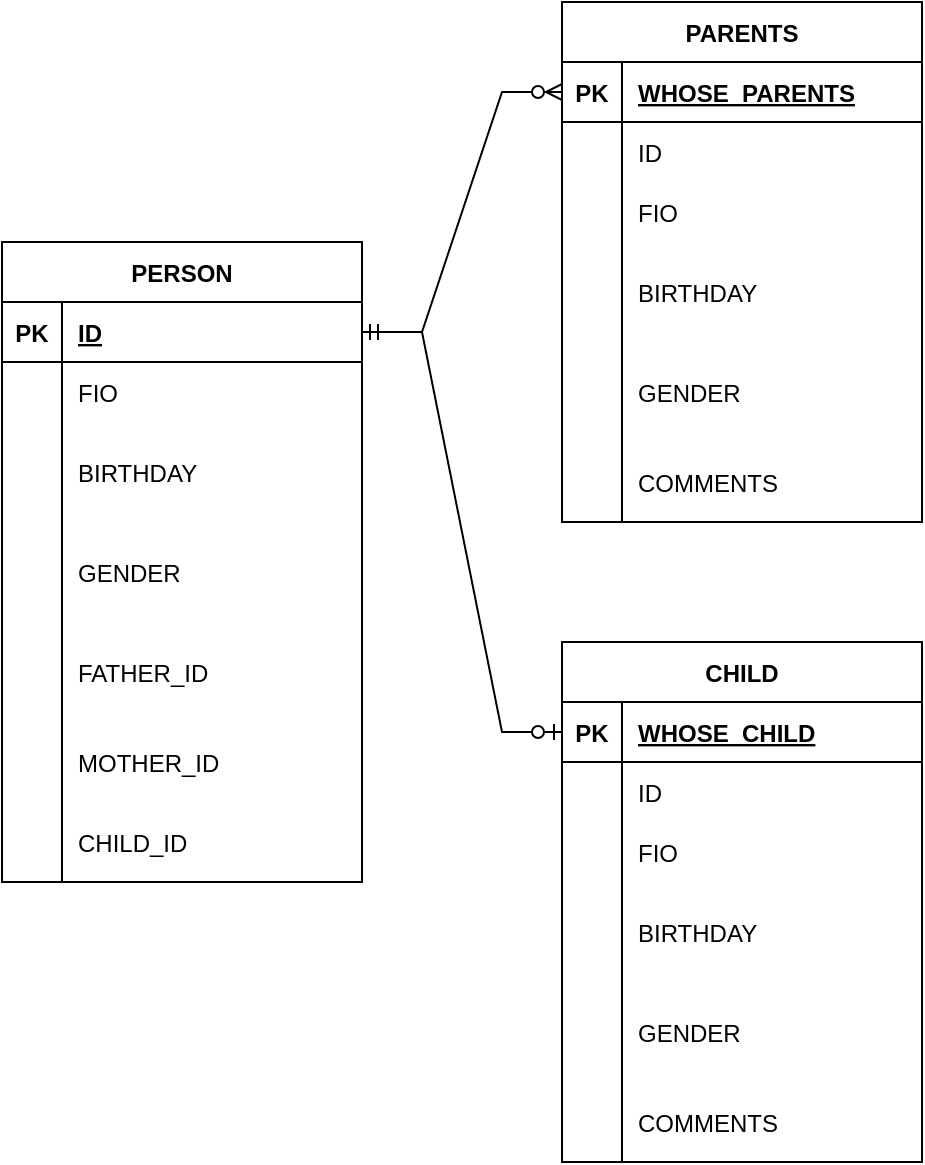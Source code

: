 <mxfile version="20.8.20" type="device"><diagram name="Страница 1" id="CybMoR564cBt2oMNJJgt"><mxGraphModel dx="1434" dy="764" grid="1" gridSize="10" guides="1" tooltips="1" connect="1" arrows="1" fold="1" page="1" pageScale="1" pageWidth="827" pageHeight="1169" math="0" shadow="0"><root><mxCell id="0"/><mxCell id="1" parent="0"/><mxCell id="RxfUS9SnAvrT3dDrPBcS-1" value="PERSON" style="shape=table;startSize=30;container=1;collapsible=1;childLayout=tableLayout;fixedRows=1;rowLines=0;fontStyle=1;align=center;resizeLast=1;" vertex="1" parent="1"><mxGeometry x="200" y="200" width="180" height="320" as="geometry"/></mxCell><mxCell id="RxfUS9SnAvrT3dDrPBcS-2" value="" style="shape=tableRow;horizontal=0;startSize=0;swimlaneHead=0;swimlaneBody=0;fillColor=none;collapsible=0;dropTarget=0;points=[[0,0.5],[1,0.5]];portConstraint=eastwest;top=0;left=0;right=0;bottom=1;" vertex="1" parent="RxfUS9SnAvrT3dDrPBcS-1"><mxGeometry y="30" width="180" height="30" as="geometry"/></mxCell><mxCell id="RxfUS9SnAvrT3dDrPBcS-3" value="PK" style="shape=partialRectangle;connectable=0;fillColor=none;top=0;left=0;bottom=0;right=0;fontStyle=1;overflow=hidden;" vertex="1" parent="RxfUS9SnAvrT3dDrPBcS-2"><mxGeometry width="30" height="30" as="geometry"><mxRectangle width="30" height="30" as="alternateBounds"/></mxGeometry></mxCell><mxCell id="RxfUS9SnAvrT3dDrPBcS-4" value="ID" style="shape=partialRectangle;connectable=0;fillColor=none;top=0;left=0;bottom=0;right=0;align=left;spacingLeft=6;fontStyle=5;overflow=hidden;" vertex="1" parent="RxfUS9SnAvrT3dDrPBcS-2"><mxGeometry x="30" width="150" height="30" as="geometry"><mxRectangle width="150" height="30" as="alternateBounds"/></mxGeometry></mxCell><mxCell id="RxfUS9SnAvrT3dDrPBcS-5" value="" style="shape=tableRow;horizontal=0;startSize=0;swimlaneHead=0;swimlaneBody=0;fillColor=none;collapsible=0;dropTarget=0;points=[[0,0.5],[1,0.5]];portConstraint=eastwest;top=0;left=0;right=0;bottom=0;" vertex="1" parent="RxfUS9SnAvrT3dDrPBcS-1"><mxGeometry y="60" width="180" height="30" as="geometry"/></mxCell><mxCell id="RxfUS9SnAvrT3dDrPBcS-6" value="" style="shape=partialRectangle;connectable=0;fillColor=none;top=0;left=0;bottom=0;right=0;editable=1;overflow=hidden;" vertex="1" parent="RxfUS9SnAvrT3dDrPBcS-5"><mxGeometry width="30" height="30" as="geometry"><mxRectangle width="30" height="30" as="alternateBounds"/></mxGeometry></mxCell><mxCell id="RxfUS9SnAvrT3dDrPBcS-7" value="FIO" style="shape=partialRectangle;connectable=0;fillColor=none;top=0;left=0;bottom=0;right=0;align=left;spacingLeft=6;overflow=hidden;" vertex="1" parent="RxfUS9SnAvrT3dDrPBcS-5"><mxGeometry x="30" width="150" height="30" as="geometry"><mxRectangle width="150" height="30" as="alternateBounds"/></mxGeometry></mxCell><mxCell id="RxfUS9SnAvrT3dDrPBcS-8" value="" style="shape=tableRow;horizontal=0;startSize=0;swimlaneHead=0;swimlaneBody=0;fillColor=none;collapsible=0;dropTarget=0;points=[[0,0.5],[1,0.5]];portConstraint=eastwest;top=0;left=0;right=0;bottom=0;" vertex="1" parent="RxfUS9SnAvrT3dDrPBcS-1"><mxGeometry y="90" width="180" height="50" as="geometry"/></mxCell><mxCell id="RxfUS9SnAvrT3dDrPBcS-9" value="" style="shape=partialRectangle;connectable=0;fillColor=none;top=0;left=0;bottom=0;right=0;editable=1;overflow=hidden;" vertex="1" parent="RxfUS9SnAvrT3dDrPBcS-8"><mxGeometry width="30" height="50" as="geometry"><mxRectangle width="30" height="50" as="alternateBounds"/></mxGeometry></mxCell><mxCell id="RxfUS9SnAvrT3dDrPBcS-10" value="BIRTHDAY" style="shape=partialRectangle;connectable=0;fillColor=none;top=0;left=0;bottom=0;right=0;align=left;spacingLeft=6;overflow=hidden;" vertex="1" parent="RxfUS9SnAvrT3dDrPBcS-8"><mxGeometry x="30" width="150" height="50" as="geometry"><mxRectangle width="150" height="50" as="alternateBounds"/></mxGeometry></mxCell><mxCell id="RxfUS9SnAvrT3dDrPBcS-11" value="" style="shape=tableRow;horizontal=0;startSize=0;swimlaneHead=0;swimlaneBody=0;fillColor=none;collapsible=0;dropTarget=0;points=[[0,0.5],[1,0.5]];portConstraint=eastwest;top=0;left=0;right=0;bottom=0;" vertex="1" parent="RxfUS9SnAvrT3dDrPBcS-1"><mxGeometry y="140" width="180" height="50" as="geometry"/></mxCell><mxCell id="RxfUS9SnAvrT3dDrPBcS-12" value="" style="shape=partialRectangle;connectable=0;fillColor=none;top=0;left=0;bottom=0;right=0;editable=1;overflow=hidden;" vertex="1" parent="RxfUS9SnAvrT3dDrPBcS-11"><mxGeometry width="30" height="50" as="geometry"><mxRectangle width="30" height="50" as="alternateBounds"/></mxGeometry></mxCell><mxCell id="RxfUS9SnAvrT3dDrPBcS-13" value="GENDER" style="shape=partialRectangle;connectable=0;fillColor=none;top=0;left=0;bottom=0;right=0;align=left;spacingLeft=6;overflow=hidden;" vertex="1" parent="RxfUS9SnAvrT3dDrPBcS-11"><mxGeometry x="30" width="150" height="50" as="geometry"><mxRectangle width="150" height="50" as="alternateBounds"/></mxGeometry></mxCell><mxCell id="RxfUS9SnAvrT3dDrPBcS-15" value="" style="shape=tableRow;horizontal=0;startSize=0;swimlaneHead=0;swimlaneBody=0;fillColor=none;collapsible=0;dropTarget=0;points=[[0,0.5],[1,0.5]];portConstraint=eastwest;top=0;left=0;right=0;bottom=0;" vertex="1" parent="RxfUS9SnAvrT3dDrPBcS-1"><mxGeometry y="190" width="180" height="50" as="geometry"/></mxCell><mxCell id="RxfUS9SnAvrT3dDrPBcS-16" value="" style="shape=partialRectangle;connectable=0;fillColor=none;top=0;left=0;bottom=0;right=0;editable=1;overflow=hidden;" vertex="1" parent="RxfUS9SnAvrT3dDrPBcS-15"><mxGeometry width="30" height="50" as="geometry"><mxRectangle width="30" height="50" as="alternateBounds"/></mxGeometry></mxCell><mxCell id="RxfUS9SnAvrT3dDrPBcS-17" value="FATHER_ID" style="shape=partialRectangle;connectable=0;fillColor=none;top=0;left=0;bottom=0;right=0;align=left;spacingLeft=6;overflow=hidden;" vertex="1" parent="RxfUS9SnAvrT3dDrPBcS-15"><mxGeometry x="30" width="150" height="50" as="geometry"><mxRectangle width="150" height="50" as="alternateBounds"/></mxGeometry></mxCell><mxCell id="RxfUS9SnAvrT3dDrPBcS-18" value="" style="shape=tableRow;horizontal=0;startSize=0;swimlaneHead=0;swimlaneBody=0;fillColor=none;collapsible=0;dropTarget=0;points=[[0,0.5],[1,0.5]];portConstraint=eastwest;top=0;left=0;right=0;bottom=0;" vertex="1" parent="RxfUS9SnAvrT3dDrPBcS-1"><mxGeometry y="240" width="180" height="40" as="geometry"/></mxCell><mxCell id="RxfUS9SnAvrT3dDrPBcS-19" value="" style="shape=partialRectangle;connectable=0;fillColor=none;top=0;left=0;bottom=0;right=0;editable=1;overflow=hidden;" vertex="1" parent="RxfUS9SnAvrT3dDrPBcS-18"><mxGeometry width="30" height="40" as="geometry"><mxRectangle width="30" height="40" as="alternateBounds"/></mxGeometry></mxCell><mxCell id="RxfUS9SnAvrT3dDrPBcS-20" value="MOTHER_ID" style="shape=partialRectangle;connectable=0;fillColor=none;top=0;left=0;bottom=0;right=0;align=left;spacingLeft=6;overflow=hidden;" vertex="1" parent="RxfUS9SnAvrT3dDrPBcS-18"><mxGeometry x="30" width="150" height="40" as="geometry"><mxRectangle width="150" height="40" as="alternateBounds"/></mxGeometry></mxCell><mxCell id="RxfUS9SnAvrT3dDrPBcS-21" value="" style="shape=tableRow;horizontal=0;startSize=0;swimlaneHead=0;swimlaneBody=0;fillColor=none;collapsible=0;dropTarget=0;points=[[0,0.5],[1,0.5]];portConstraint=eastwest;top=0;left=0;right=0;bottom=0;" vertex="1" parent="RxfUS9SnAvrT3dDrPBcS-1"><mxGeometry y="280" width="180" height="40" as="geometry"/></mxCell><mxCell id="RxfUS9SnAvrT3dDrPBcS-22" value="" style="shape=partialRectangle;connectable=0;fillColor=none;top=0;left=0;bottom=0;right=0;editable=1;overflow=hidden;" vertex="1" parent="RxfUS9SnAvrT3dDrPBcS-21"><mxGeometry width="30" height="40" as="geometry"><mxRectangle width="30" height="40" as="alternateBounds"/></mxGeometry></mxCell><mxCell id="RxfUS9SnAvrT3dDrPBcS-23" value="CHILD_ID" style="shape=partialRectangle;connectable=0;fillColor=none;top=0;left=0;bottom=0;right=0;align=left;spacingLeft=6;overflow=hidden;" vertex="1" parent="RxfUS9SnAvrT3dDrPBcS-21"><mxGeometry x="30" width="150" height="40" as="geometry"><mxRectangle width="150" height="40" as="alternateBounds"/></mxGeometry></mxCell><mxCell id="RxfUS9SnAvrT3dDrPBcS-24" value="PARENTS" style="shape=table;startSize=30;container=1;collapsible=1;childLayout=tableLayout;fixedRows=1;rowLines=0;fontStyle=1;align=center;resizeLast=1;" vertex="1" parent="1"><mxGeometry x="480" y="80" width="180" height="260" as="geometry"/></mxCell><mxCell id="RxfUS9SnAvrT3dDrPBcS-25" value="" style="shape=tableRow;horizontal=0;startSize=0;swimlaneHead=0;swimlaneBody=0;fillColor=none;collapsible=0;dropTarget=0;points=[[0,0.5],[1,0.5]];portConstraint=eastwest;top=0;left=0;right=0;bottom=1;" vertex="1" parent="RxfUS9SnAvrT3dDrPBcS-24"><mxGeometry y="30" width="180" height="30" as="geometry"/></mxCell><mxCell id="RxfUS9SnAvrT3dDrPBcS-26" value="PK" style="shape=partialRectangle;connectable=0;fillColor=none;top=0;left=0;bottom=0;right=0;fontStyle=1;overflow=hidden;" vertex="1" parent="RxfUS9SnAvrT3dDrPBcS-25"><mxGeometry width="30" height="30" as="geometry"><mxRectangle width="30" height="30" as="alternateBounds"/></mxGeometry></mxCell><mxCell id="RxfUS9SnAvrT3dDrPBcS-27" value="WHOSE_PARENTS" style="shape=partialRectangle;connectable=0;fillColor=none;top=0;left=0;bottom=0;right=0;align=left;spacingLeft=6;fontStyle=5;overflow=hidden;" vertex="1" parent="RxfUS9SnAvrT3dDrPBcS-25"><mxGeometry x="30" width="150" height="30" as="geometry"><mxRectangle width="150" height="30" as="alternateBounds"/></mxGeometry></mxCell><mxCell id="RxfUS9SnAvrT3dDrPBcS-65" value="" style="shape=tableRow;horizontal=0;startSize=0;swimlaneHead=0;swimlaneBody=0;fillColor=none;collapsible=0;dropTarget=0;points=[[0,0.5],[1,0.5]];portConstraint=eastwest;top=0;left=0;right=0;bottom=0;" vertex="1" parent="RxfUS9SnAvrT3dDrPBcS-24"><mxGeometry y="60" width="180" height="30" as="geometry"/></mxCell><mxCell id="RxfUS9SnAvrT3dDrPBcS-66" value="" style="shape=partialRectangle;connectable=0;fillColor=none;top=0;left=0;bottom=0;right=0;editable=1;overflow=hidden;" vertex="1" parent="RxfUS9SnAvrT3dDrPBcS-65"><mxGeometry width="30" height="30" as="geometry"><mxRectangle width="30" height="30" as="alternateBounds"/></mxGeometry></mxCell><mxCell id="RxfUS9SnAvrT3dDrPBcS-67" value="ID" style="shape=partialRectangle;connectable=0;fillColor=none;top=0;left=0;bottom=0;right=0;align=left;spacingLeft=6;overflow=hidden;" vertex="1" parent="RxfUS9SnAvrT3dDrPBcS-65"><mxGeometry x="30" width="150" height="30" as="geometry"><mxRectangle width="150" height="30" as="alternateBounds"/></mxGeometry></mxCell><mxCell id="RxfUS9SnAvrT3dDrPBcS-28" value="" style="shape=tableRow;horizontal=0;startSize=0;swimlaneHead=0;swimlaneBody=0;fillColor=none;collapsible=0;dropTarget=0;points=[[0,0.5],[1,0.5]];portConstraint=eastwest;top=0;left=0;right=0;bottom=0;" vertex="1" parent="RxfUS9SnAvrT3dDrPBcS-24"><mxGeometry y="90" width="180" height="30" as="geometry"/></mxCell><mxCell id="RxfUS9SnAvrT3dDrPBcS-29" value="" style="shape=partialRectangle;connectable=0;fillColor=none;top=0;left=0;bottom=0;right=0;editable=1;overflow=hidden;" vertex="1" parent="RxfUS9SnAvrT3dDrPBcS-28"><mxGeometry width="30" height="30" as="geometry"><mxRectangle width="30" height="30" as="alternateBounds"/></mxGeometry></mxCell><mxCell id="RxfUS9SnAvrT3dDrPBcS-30" value="FIO" style="shape=partialRectangle;connectable=0;fillColor=none;top=0;left=0;bottom=0;right=0;align=left;spacingLeft=6;overflow=hidden;" vertex="1" parent="RxfUS9SnAvrT3dDrPBcS-28"><mxGeometry x="30" width="150" height="30" as="geometry"><mxRectangle width="150" height="30" as="alternateBounds"/></mxGeometry></mxCell><mxCell id="RxfUS9SnAvrT3dDrPBcS-31" value="" style="shape=tableRow;horizontal=0;startSize=0;swimlaneHead=0;swimlaneBody=0;fillColor=none;collapsible=0;dropTarget=0;points=[[0,0.5],[1,0.5]];portConstraint=eastwest;top=0;left=0;right=0;bottom=0;" vertex="1" parent="RxfUS9SnAvrT3dDrPBcS-24"><mxGeometry y="120" width="180" height="50" as="geometry"/></mxCell><mxCell id="RxfUS9SnAvrT3dDrPBcS-32" value="" style="shape=partialRectangle;connectable=0;fillColor=none;top=0;left=0;bottom=0;right=0;editable=1;overflow=hidden;" vertex="1" parent="RxfUS9SnAvrT3dDrPBcS-31"><mxGeometry width="30" height="50" as="geometry"><mxRectangle width="30" height="50" as="alternateBounds"/></mxGeometry></mxCell><mxCell id="RxfUS9SnAvrT3dDrPBcS-33" value="BIRTHDAY" style="shape=partialRectangle;connectable=0;fillColor=none;top=0;left=0;bottom=0;right=0;align=left;spacingLeft=6;overflow=hidden;" vertex="1" parent="RxfUS9SnAvrT3dDrPBcS-31"><mxGeometry x="30" width="150" height="50" as="geometry"><mxRectangle width="150" height="50" as="alternateBounds"/></mxGeometry></mxCell><mxCell id="RxfUS9SnAvrT3dDrPBcS-34" value="" style="shape=tableRow;horizontal=0;startSize=0;swimlaneHead=0;swimlaneBody=0;fillColor=none;collapsible=0;dropTarget=0;points=[[0,0.5],[1,0.5]];portConstraint=eastwest;top=0;left=0;right=0;bottom=0;" vertex="1" parent="RxfUS9SnAvrT3dDrPBcS-24"><mxGeometry y="170" width="180" height="50" as="geometry"/></mxCell><mxCell id="RxfUS9SnAvrT3dDrPBcS-35" value="" style="shape=partialRectangle;connectable=0;fillColor=none;top=0;left=0;bottom=0;right=0;editable=1;overflow=hidden;" vertex="1" parent="RxfUS9SnAvrT3dDrPBcS-34"><mxGeometry width="30" height="50" as="geometry"><mxRectangle width="30" height="50" as="alternateBounds"/></mxGeometry></mxCell><mxCell id="RxfUS9SnAvrT3dDrPBcS-36" value="GENDER" style="shape=partialRectangle;connectable=0;fillColor=none;top=0;left=0;bottom=0;right=0;align=left;spacingLeft=6;overflow=hidden;" vertex="1" parent="RxfUS9SnAvrT3dDrPBcS-34"><mxGeometry x="30" width="150" height="50" as="geometry"><mxRectangle width="150" height="50" as="alternateBounds"/></mxGeometry></mxCell><mxCell id="RxfUS9SnAvrT3dDrPBcS-40" value="" style="shape=tableRow;horizontal=0;startSize=0;swimlaneHead=0;swimlaneBody=0;fillColor=none;collapsible=0;dropTarget=0;points=[[0,0.5],[1,0.5]];portConstraint=eastwest;top=0;left=0;right=0;bottom=0;" vertex="1" parent="RxfUS9SnAvrT3dDrPBcS-24"><mxGeometry y="220" width="180" height="40" as="geometry"/></mxCell><mxCell id="RxfUS9SnAvrT3dDrPBcS-41" value="" style="shape=partialRectangle;connectable=0;fillColor=none;top=0;left=0;bottom=0;right=0;editable=1;overflow=hidden;" vertex="1" parent="RxfUS9SnAvrT3dDrPBcS-40"><mxGeometry width="30" height="40" as="geometry"><mxRectangle width="30" height="40" as="alternateBounds"/></mxGeometry></mxCell><mxCell id="RxfUS9SnAvrT3dDrPBcS-42" value="COMMENTS" style="shape=partialRectangle;connectable=0;fillColor=none;top=0;left=0;bottom=0;right=0;align=left;spacingLeft=6;overflow=hidden;" vertex="1" parent="RxfUS9SnAvrT3dDrPBcS-40"><mxGeometry x="30" width="150" height="40" as="geometry"><mxRectangle width="150" height="40" as="alternateBounds"/></mxGeometry></mxCell><mxCell id="RxfUS9SnAvrT3dDrPBcS-46" value="CHILD" style="shape=table;startSize=30;container=1;collapsible=1;childLayout=tableLayout;fixedRows=1;rowLines=0;fontStyle=1;align=center;resizeLast=1;" vertex="1" parent="1"><mxGeometry x="480" y="400" width="180" height="260" as="geometry"/></mxCell><mxCell id="RxfUS9SnAvrT3dDrPBcS-47" value="" style="shape=tableRow;horizontal=0;startSize=0;swimlaneHead=0;swimlaneBody=0;fillColor=none;collapsible=0;dropTarget=0;points=[[0,0.5],[1,0.5]];portConstraint=eastwest;top=0;left=0;right=0;bottom=1;" vertex="1" parent="RxfUS9SnAvrT3dDrPBcS-46"><mxGeometry y="30" width="180" height="30" as="geometry"/></mxCell><mxCell id="RxfUS9SnAvrT3dDrPBcS-48" value="PK" style="shape=partialRectangle;connectable=0;fillColor=none;top=0;left=0;bottom=0;right=0;fontStyle=1;overflow=hidden;" vertex="1" parent="RxfUS9SnAvrT3dDrPBcS-47"><mxGeometry width="30" height="30" as="geometry"><mxRectangle width="30" height="30" as="alternateBounds"/></mxGeometry></mxCell><mxCell id="RxfUS9SnAvrT3dDrPBcS-49" value="WHOSE_CHILD" style="shape=partialRectangle;connectable=0;fillColor=none;top=0;left=0;bottom=0;right=0;align=left;spacingLeft=6;fontStyle=5;overflow=hidden;" vertex="1" parent="RxfUS9SnAvrT3dDrPBcS-47"><mxGeometry x="30" width="150" height="30" as="geometry"><mxRectangle width="150" height="30" as="alternateBounds"/></mxGeometry></mxCell><mxCell id="RxfUS9SnAvrT3dDrPBcS-62" value="" style="shape=tableRow;horizontal=0;startSize=0;swimlaneHead=0;swimlaneBody=0;fillColor=none;collapsible=0;dropTarget=0;points=[[0,0.5],[1,0.5]];portConstraint=eastwest;top=0;left=0;right=0;bottom=0;" vertex="1" parent="RxfUS9SnAvrT3dDrPBcS-46"><mxGeometry y="60" width="180" height="30" as="geometry"/></mxCell><mxCell id="RxfUS9SnAvrT3dDrPBcS-63" value="" style="shape=partialRectangle;connectable=0;fillColor=none;top=0;left=0;bottom=0;right=0;editable=1;overflow=hidden;" vertex="1" parent="RxfUS9SnAvrT3dDrPBcS-62"><mxGeometry width="30" height="30" as="geometry"><mxRectangle width="30" height="30" as="alternateBounds"/></mxGeometry></mxCell><mxCell id="RxfUS9SnAvrT3dDrPBcS-64" value="ID" style="shape=partialRectangle;connectable=0;fillColor=none;top=0;left=0;bottom=0;right=0;align=left;spacingLeft=6;overflow=hidden;" vertex="1" parent="RxfUS9SnAvrT3dDrPBcS-62"><mxGeometry x="30" width="150" height="30" as="geometry"><mxRectangle width="150" height="30" as="alternateBounds"/></mxGeometry></mxCell><mxCell id="RxfUS9SnAvrT3dDrPBcS-50" value="" style="shape=tableRow;horizontal=0;startSize=0;swimlaneHead=0;swimlaneBody=0;fillColor=none;collapsible=0;dropTarget=0;points=[[0,0.5],[1,0.5]];portConstraint=eastwest;top=0;left=0;right=0;bottom=0;" vertex="1" parent="RxfUS9SnAvrT3dDrPBcS-46"><mxGeometry y="90" width="180" height="30" as="geometry"/></mxCell><mxCell id="RxfUS9SnAvrT3dDrPBcS-51" value="" style="shape=partialRectangle;connectable=0;fillColor=none;top=0;left=0;bottom=0;right=0;editable=1;overflow=hidden;" vertex="1" parent="RxfUS9SnAvrT3dDrPBcS-50"><mxGeometry width="30" height="30" as="geometry"><mxRectangle width="30" height="30" as="alternateBounds"/></mxGeometry></mxCell><mxCell id="RxfUS9SnAvrT3dDrPBcS-52" value="FIO" style="shape=partialRectangle;connectable=0;fillColor=none;top=0;left=0;bottom=0;right=0;align=left;spacingLeft=6;overflow=hidden;" vertex="1" parent="RxfUS9SnAvrT3dDrPBcS-50"><mxGeometry x="30" width="150" height="30" as="geometry"><mxRectangle width="150" height="30" as="alternateBounds"/></mxGeometry></mxCell><mxCell id="RxfUS9SnAvrT3dDrPBcS-53" value="" style="shape=tableRow;horizontal=0;startSize=0;swimlaneHead=0;swimlaneBody=0;fillColor=none;collapsible=0;dropTarget=0;points=[[0,0.5],[1,0.5]];portConstraint=eastwest;top=0;left=0;right=0;bottom=0;" vertex="1" parent="RxfUS9SnAvrT3dDrPBcS-46"><mxGeometry y="120" width="180" height="50" as="geometry"/></mxCell><mxCell id="RxfUS9SnAvrT3dDrPBcS-54" value="" style="shape=partialRectangle;connectable=0;fillColor=none;top=0;left=0;bottom=0;right=0;editable=1;overflow=hidden;" vertex="1" parent="RxfUS9SnAvrT3dDrPBcS-53"><mxGeometry width="30" height="50" as="geometry"><mxRectangle width="30" height="50" as="alternateBounds"/></mxGeometry></mxCell><mxCell id="RxfUS9SnAvrT3dDrPBcS-55" value="BIRTHDAY" style="shape=partialRectangle;connectable=0;fillColor=none;top=0;left=0;bottom=0;right=0;align=left;spacingLeft=6;overflow=hidden;" vertex="1" parent="RxfUS9SnAvrT3dDrPBcS-53"><mxGeometry x="30" width="150" height="50" as="geometry"><mxRectangle width="150" height="50" as="alternateBounds"/></mxGeometry></mxCell><mxCell id="RxfUS9SnAvrT3dDrPBcS-56" value="" style="shape=tableRow;horizontal=0;startSize=0;swimlaneHead=0;swimlaneBody=0;fillColor=none;collapsible=0;dropTarget=0;points=[[0,0.5],[1,0.5]];portConstraint=eastwest;top=0;left=0;right=0;bottom=0;" vertex="1" parent="RxfUS9SnAvrT3dDrPBcS-46"><mxGeometry y="170" width="180" height="50" as="geometry"/></mxCell><mxCell id="RxfUS9SnAvrT3dDrPBcS-57" value="" style="shape=partialRectangle;connectable=0;fillColor=none;top=0;left=0;bottom=0;right=0;editable=1;overflow=hidden;" vertex="1" parent="RxfUS9SnAvrT3dDrPBcS-56"><mxGeometry width="30" height="50" as="geometry"><mxRectangle width="30" height="50" as="alternateBounds"/></mxGeometry></mxCell><mxCell id="RxfUS9SnAvrT3dDrPBcS-58" value="GENDER" style="shape=partialRectangle;connectable=0;fillColor=none;top=0;left=0;bottom=0;right=0;align=left;spacingLeft=6;overflow=hidden;" vertex="1" parent="RxfUS9SnAvrT3dDrPBcS-56"><mxGeometry x="30" width="150" height="50" as="geometry"><mxRectangle width="150" height="50" as="alternateBounds"/></mxGeometry></mxCell><mxCell id="RxfUS9SnAvrT3dDrPBcS-59" value="" style="shape=tableRow;horizontal=0;startSize=0;swimlaneHead=0;swimlaneBody=0;fillColor=none;collapsible=0;dropTarget=0;points=[[0,0.5],[1,0.5]];portConstraint=eastwest;top=0;left=0;right=0;bottom=0;" vertex="1" parent="RxfUS9SnAvrT3dDrPBcS-46"><mxGeometry y="220" width="180" height="40" as="geometry"/></mxCell><mxCell id="RxfUS9SnAvrT3dDrPBcS-60" value="" style="shape=partialRectangle;connectable=0;fillColor=none;top=0;left=0;bottom=0;right=0;editable=1;overflow=hidden;" vertex="1" parent="RxfUS9SnAvrT3dDrPBcS-59"><mxGeometry width="30" height="40" as="geometry"><mxRectangle width="30" height="40" as="alternateBounds"/></mxGeometry></mxCell><mxCell id="RxfUS9SnAvrT3dDrPBcS-61" value="COMMENTS" style="shape=partialRectangle;connectable=0;fillColor=none;top=0;left=0;bottom=0;right=0;align=left;spacingLeft=6;overflow=hidden;" vertex="1" parent="RxfUS9SnAvrT3dDrPBcS-59"><mxGeometry x="30" width="150" height="40" as="geometry"><mxRectangle width="150" height="40" as="alternateBounds"/></mxGeometry></mxCell><mxCell id="RxfUS9SnAvrT3dDrPBcS-68" value="" style="edgeStyle=entityRelationEdgeStyle;fontSize=12;html=1;endArrow=ERzeroToMany;startArrow=ERmandOne;rounded=0;exitX=1;exitY=0.5;exitDx=0;exitDy=0;entryX=0;entryY=0.5;entryDx=0;entryDy=0;" edge="1" parent="1" source="RxfUS9SnAvrT3dDrPBcS-2" target="RxfUS9SnAvrT3dDrPBcS-25"><mxGeometry width="100" height="100" relative="1" as="geometry"><mxPoint x="360" y="440" as="sourcePoint"/><mxPoint x="460" y="340" as="targetPoint"/></mxGeometry></mxCell><mxCell id="RxfUS9SnAvrT3dDrPBcS-70" value="" style="edgeStyle=entityRelationEdgeStyle;fontSize=12;html=1;endArrow=ERzeroToOne;startArrow=ERmandOne;rounded=0;entryX=0;entryY=0.5;entryDx=0;entryDy=0;exitX=1;exitY=0.5;exitDx=0;exitDy=0;" edge="1" parent="1" source="RxfUS9SnAvrT3dDrPBcS-2" target="RxfUS9SnAvrT3dDrPBcS-47"><mxGeometry width="100" height="100" relative="1" as="geometry"><mxPoint x="360" y="350" as="sourcePoint"/><mxPoint x="460" y="250" as="targetPoint"/></mxGeometry></mxCell></root></mxGraphModel></diagram></mxfile>